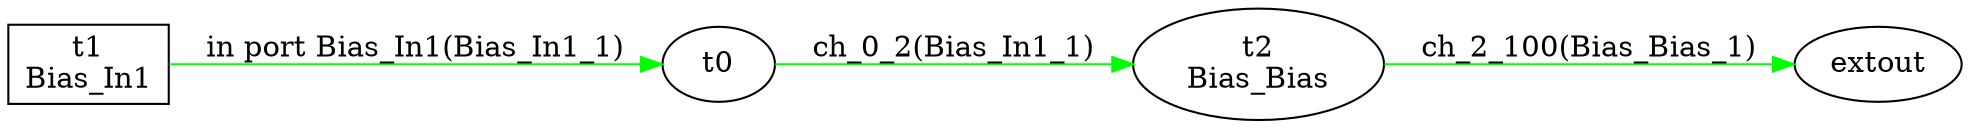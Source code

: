 digraph csp {
	graph [rankdir=LR];
	Bias_Bias	 [label="t2\nBias_Bias"];
	t0 -> Bias_Bias	 [color=green,
		label="ch_0_2(Bias_In1_1)"];
	extout	 [label=extout];
	Bias_In1	 [label="t1\nBias_In1",
		shape=box];
	Bias_In1 -> t0	 [color=green,
		label="in port Bias_In1(Bias_In1_1)"];
	Bias_Bias -> extout	 [color=green,
		label="ch_2_100(Bias_Bias_1)"];
}
